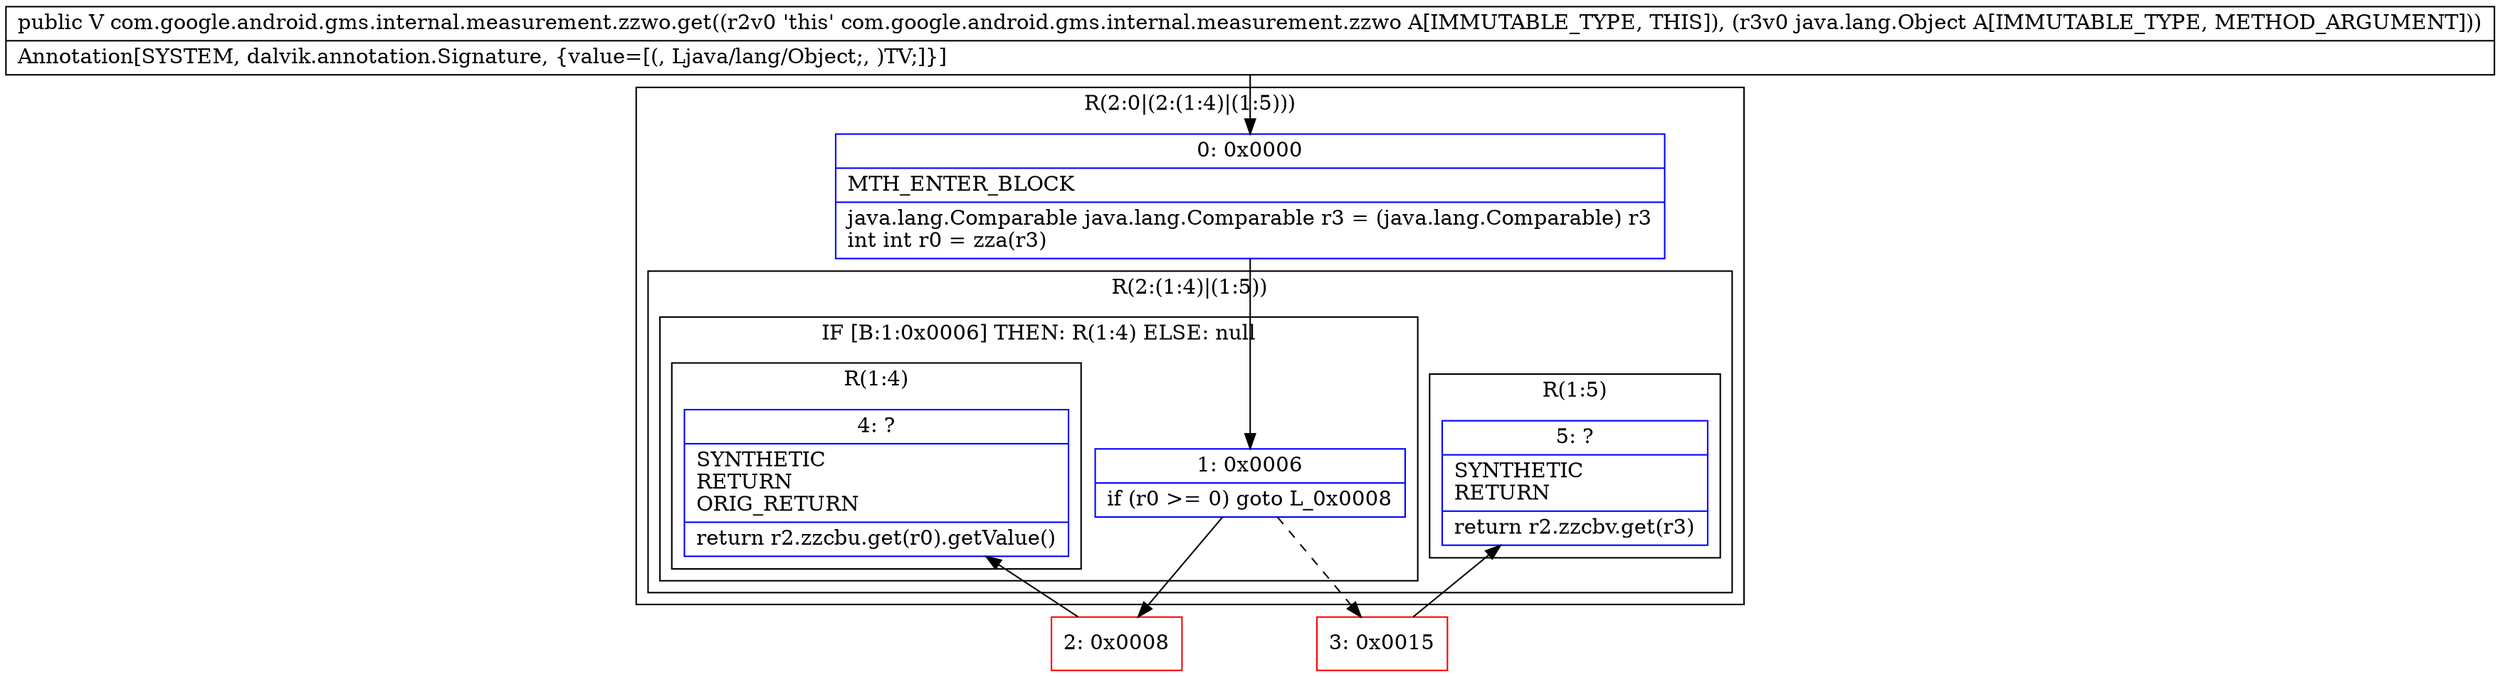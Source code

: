 digraph "CFG forcom.google.android.gms.internal.measurement.zzwo.get(Ljava\/lang\/Object;)Ljava\/lang\/Object;" {
subgraph cluster_Region_51539442 {
label = "R(2:0|(2:(1:4)|(1:5)))";
node [shape=record,color=blue];
Node_0 [shape=record,label="{0\:\ 0x0000|MTH_ENTER_BLOCK\l|java.lang.Comparable java.lang.Comparable r3 = (java.lang.Comparable) r3\lint int r0 = zza(r3)\l}"];
subgraph cluster_Region_676496762 {
label = "R(2:(1:4)|(1:5))";
node [shape=record,color=blue];
subgraph cluster_IfRegion_297467947 {
label = "IF [B:1:0x0006] THEN: R(1:4) ELSE: null";
node [shape=record,color=blue];
Node_1 [shape=record,label="{1\:\ 0x0006|if (r0 \>= 0) goto L_0x0008\l}"];
subgraph cluster_Region_194363970 {
label = "R(1:4)";
node [shape=record,color=blue];
Node_4 [shape=record,label="{4\:\ ?|SYNTHETIC\lRETURN\lORIG_RETURN\l|return r2.zzcbu.get(r0).getValue()\l}"];
}
}
subgraph cluster_Region_185616311 {
label = "R(1:5)";
node [shape=record,color=blue];
Node_5 [shape=record,label="{5\:\ ?|SYNTHETIC\lRETURN\l|return r2.zzcbv.get(r3)\l}"];
}
}
}
Node_2 [shape=record,color=red,label="{2\:\ 0x0008}"];
Node_3 [shape=record,color=red,label="{3\:\ 0x0015}"];
MethodNode[shape=record,label="{public V com.google.android.gms.internal.measurement.zzwo.get((r2v0 'this' com.google.android.gms.internal.measurement.zzwo A[IMMUTABLE_TYPE, THIS]), (r3v0 java.lang.Object A[IMMUTABLE_TYPE, METHOD_ARGUMENT]))  | Annotation[SYSTEM, dalvik.annotation.Signature, \{value=[(, Ljava\/lang\/Object;, )TV;]\}]\l}"];
MethodNode -> Node_0;
Node_0 -> Node_1;
Node_1 -> Node_2;
Node_1 -> Node_3[style=dashed];
Node_2 -> Node_4;
Node_3 -> Node_5;
}

